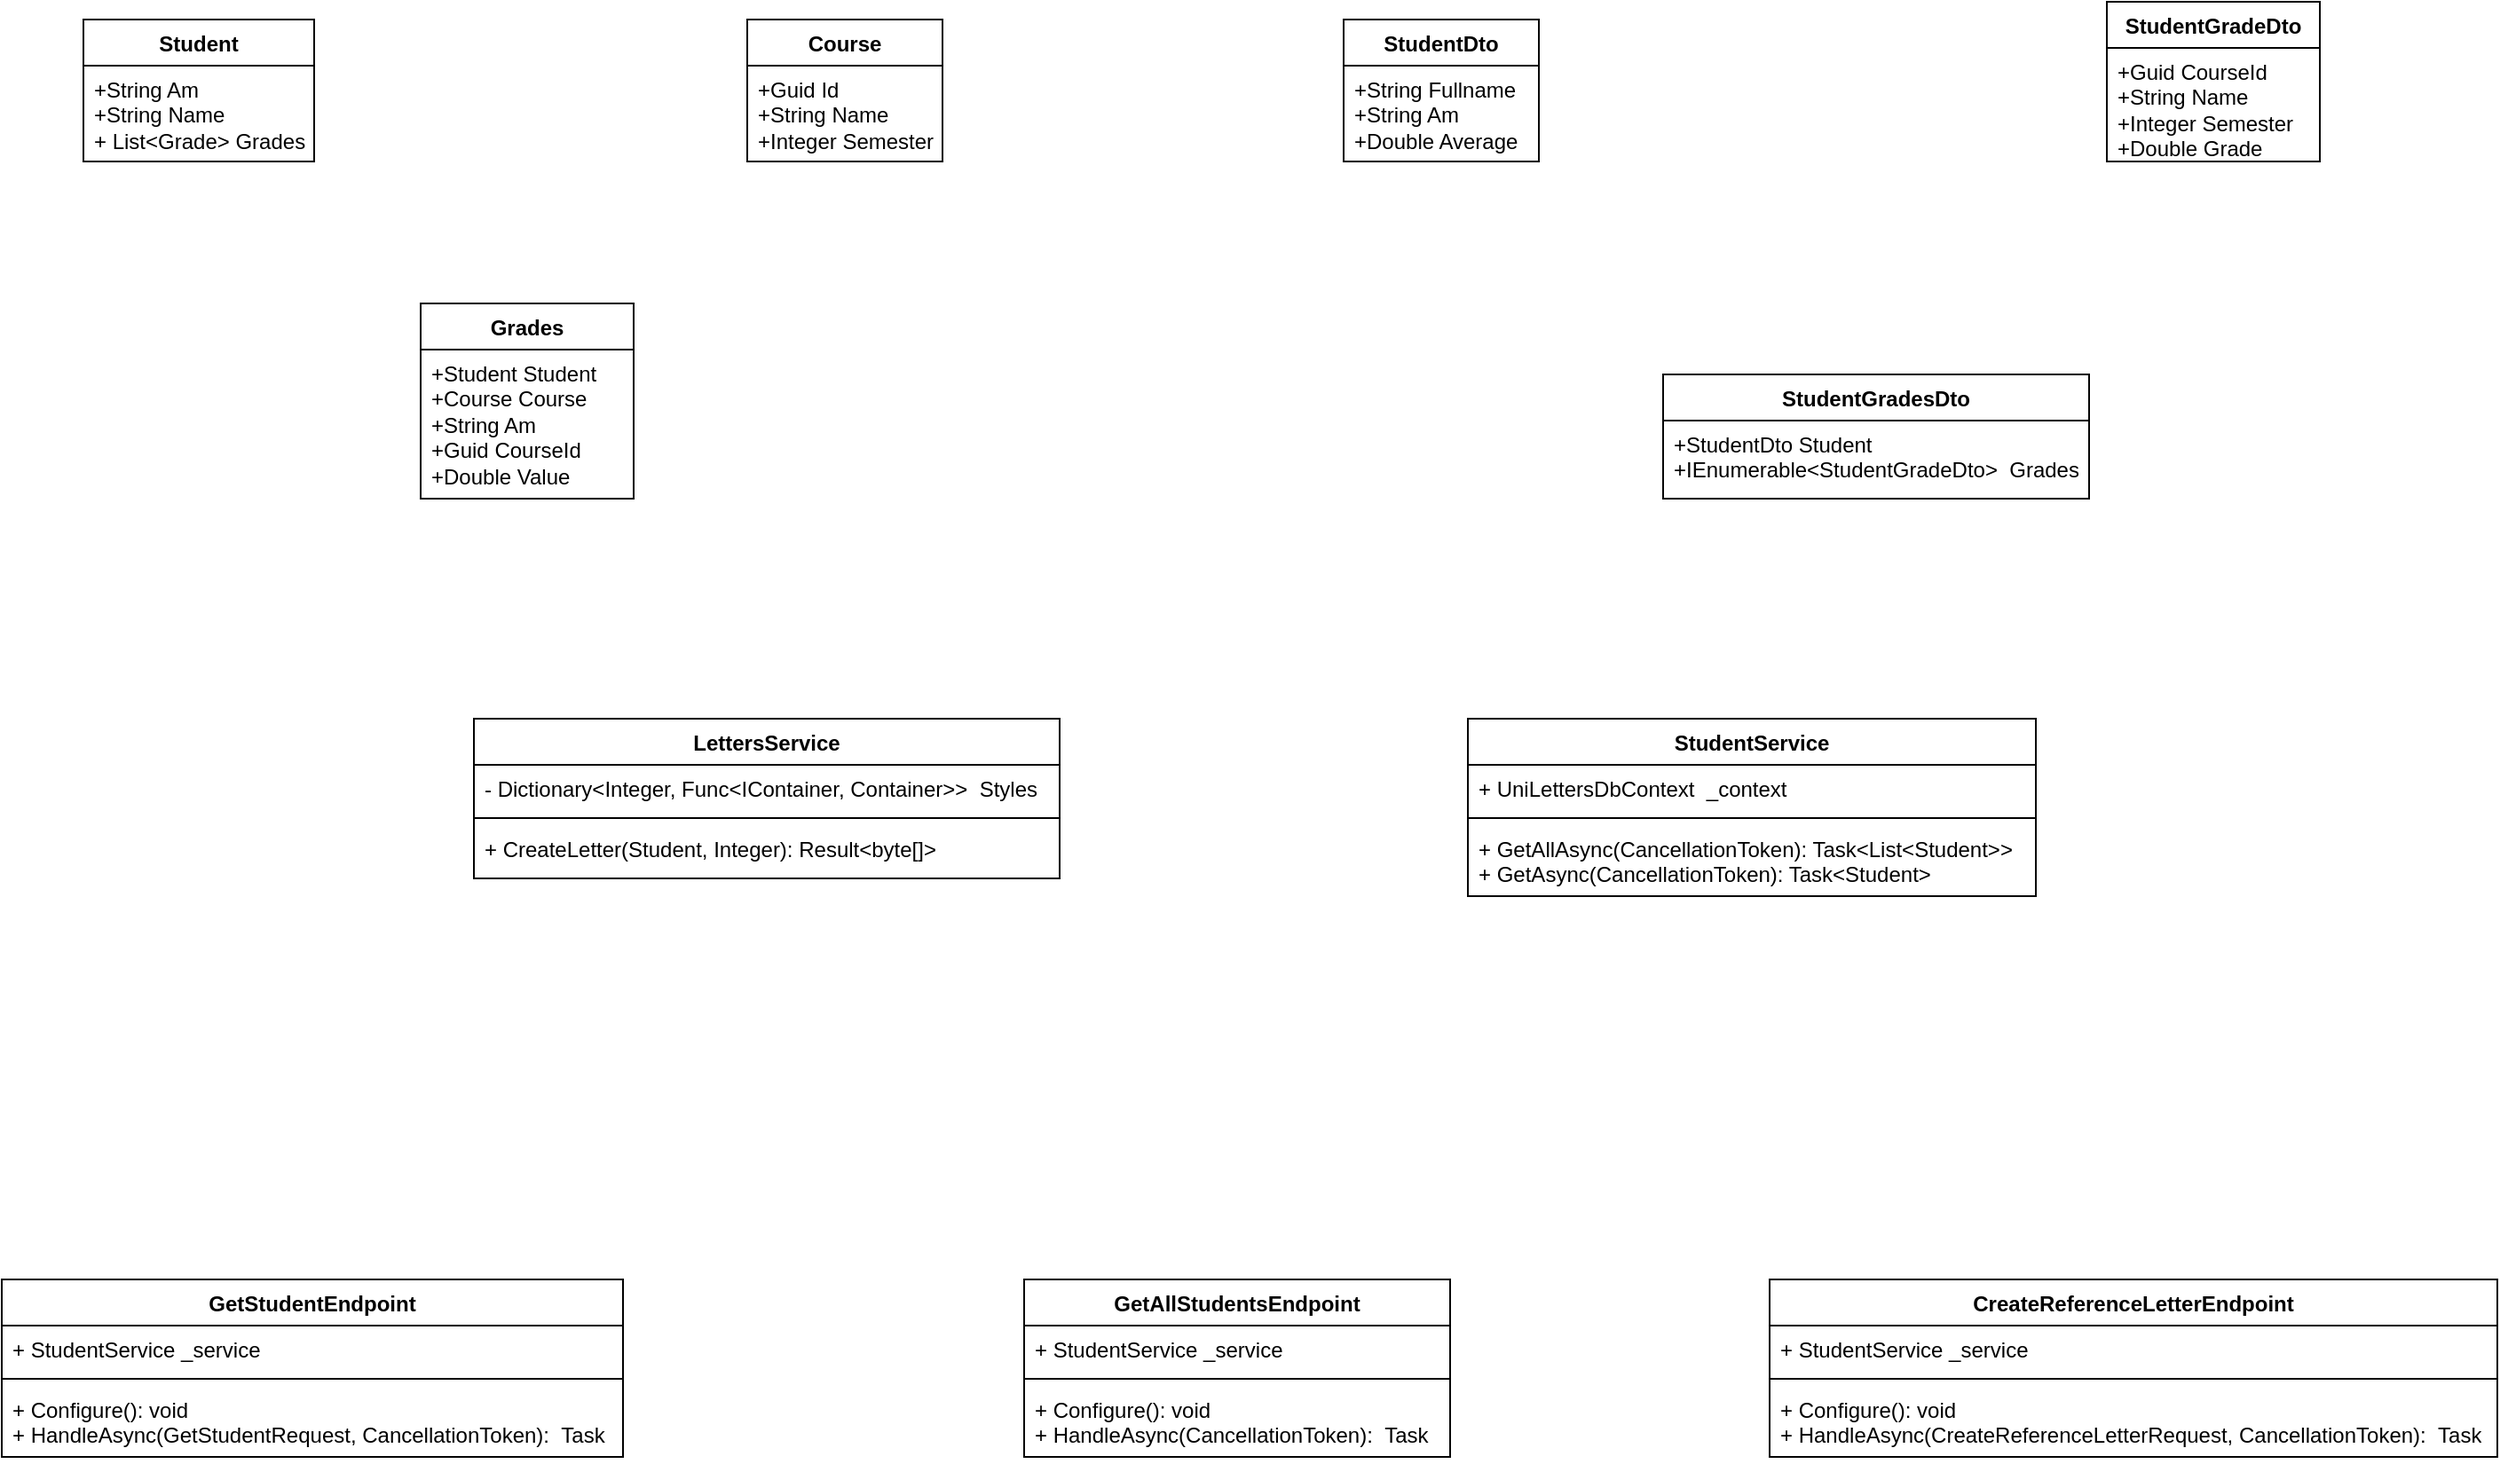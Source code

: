 <mxfile version="27.1.6">
  <diagram name="Page-1" id="DQU-6TTzWp3uHl4yWCbL">
    <mxGraphModel dx="1624" dy="1160" grid="1" gridSize="10" guides="1" tooltips="1" connect="1" arrows="1" fold="1" page="1" pageScale="1" pageWidth="827" pageHeight="1169" math="0" shadow="0">
      <root>
        <mxCell id="0" />
        <mxCell id="1" parent="0" />
        <mxCell id="kt5JHNKNtY_vNhsqWSHy-1" value="Student" style="swimlane;fontStyle=1;align=center;verticalAlign=top;childLayout=stackLayout;horizontal=1;startSize=26;horizontalStack=0;resizeParent=1;resizeParentMax=0;resizeLast=0;collapsible=1;marginBottom=0;whiteSpace=wrap;html=1;" parent="1" vertex="1">
          <mxGeometry x="146" y="170" width="130" height="80" as="geometry">
            <mxRectangle x="80" y="80" width="80" height="30" as="alternateBounds" />
          </mxGeometry>
        </mxCell>
        <mxCell id="kt5JHNKNtY_vNhsqWSHy-2" value="&lt;div&gt;+String Am&lt;br&gt;&lt;/div&gt;&lt;div&gt;+String Name&lt;/div&gt;&lt;div&gt;+ List&amp;lt;Grade&amp;gt; Grades&lt;/div&gt;" style="text;strokeColor=none;fillColor=none;align=left;verticalAlign=top;spacingLeft=4;spacingRight=4;overflow=hidden;rotatable=0;points=[[0,0.5],[1,0.5]];portConstraint=eastwest;whiteSpace=wrap;html=1;" parent="kt5JHNKNtY_vNhsqWSHy-1" vertex="1">
          <mxGeometry y="26" width="130" height="54" as="geometry" />
        </mxCell>
        <mxCell id="kt5JHNKNtY_vNhsqWSHy-6" value="Course" style="swimlane;fontStyle=1;align=center;verticalAlign=top;childLayout=stackLayout;horizontal=1;startSize=26;horizontalStack=0;resizeParent=1;resizeParentMax=0;resizeLast=0;collapsible=1;marginBottom=0;whiteSpace=wrap;html=1;" parent="1" vertex="1">
          <mxGeometry x="520" y="170" width="110" height="80" as="geometry">
            <mxRectangle x="80" y="80" width="80" height="30" as="alternateBounds" />
          </mxGeometry>
        </mxCell>
        <mxCell id="kt5JHNKNtY_vNhsqWSHy-7" value="+Guid Id&lt;div&gt;+String Name&lt;/div&gt;&lt;div&gt;+Integer Semester&lt;/div&gt;" style="text;strokeColor=none;fillColor=none;align=left;verticalAlign=top;spacingLeft=4;spacingRight=4;overflow=hidden;rotatable=0;points=[[0,0.5],[1,0.5]];portConstraint=eastwest;whiteSpace=wrap;html=1;" parent="kt5JHNKNtY_vNhsqWSHy-6" vertex="1">
          <mxGeometry y="26" width="110" height="54" as="geometry" />
        </mxCell>
        <mxCell id="kt5JHNKNtY_vNhsqWSHy-11" value="Grades" style="swimlane;fontStyle=1;align=center;verticalAlign=top;childLayout=stackLayout;horizontal=1;startSize=26;horizontalStack=0;resizeParent=1;resizeParentMax=0;resizeLast=0;collapsible=1;marginBottom=0;whiteSpace=wrap;html=1;" parent="1" vertex="1">
          <mxGeometry x="336" y="330" width="120" height="110" as="geometry">
            <mxRectangle x="80" y="80" width="80" height="30" as="alternateBounds" />
          </mxGeometry>
        </mxCell>
        <mxCell id="kt5JHNKNtY_vNhsqWSHy-12" value="+Student Student&lt;div&gt;+Course Course&lt;/div&gt;&lt;div&gt;+String Am&lt;/div&gt;&lt;div&gt;+Guid CourseId&lt;/div&gt;&lt;div&gt;+Double Value&lt;/div&gt;" style="text;strokeColor=none;fillColor=none;align=left;verticalAlign=top;spacingLeft=4;spacingRight=4;overflow=hidden;rotatable=0;points=[[0,0.5],[1,0.5]];portConstraint=eastwest;whiteSpace=wrap;html=1;" parent="kt5JHNKNtY_vNhsqWSHy-11" vertex="1">
          <mxGeometry y="26" width="120" height="84" as="geometry" />
        </mxCell>
        <mxCell id="i_LqZ4JovC7_4oCR9V5v-17" value="StudentService" style="swimlane;fontStyle=1;align=center;verticalAlign=top;childLayout=stackLayout;horizontal=1;startSize=26;horizontalStack=0;resizeParent=1;resizeParentMax=0;resizeLast=0;collapsible=1;marginBottom=0;whiteSpace=wrap;html=1;" vertex="1" parent="1">
          <mxGeometry x="926" y="564" width="320" height="100" as="geometry" />
        </mxCell>
        <mxCell id="i_LqZ4JovC7_4oCR9V5v-18" value="+ UniLettersDbContext &amp;nbsp;_context" style="text;strokeColor=none;fillColor=none;align=left;verticalAlign=top;spacingLeft=4;spacingRight=4;overflow=hidden;rotatable=0;points=[[0,0.5],[1,0.5]];portConstraint=eastwest;whiteSpace=wrap;html=1;" vertex="1" parent="i_LqZ4JovC7_4oCR9V5v-17">
          <mxGeometry y="26" width="320" height="26" as="geometry" />
        </mxCell>
        <mxCell id="i_LqZ4JovC7_4oCR9V5v-19" value="" style="line;strokeWidth=1;fillColor=none;align=left;verticalAlign=middle;spacingTop=-1;spacingLeft=3;spacingRight=3;rotatable=0;labelPosition=right;points=[];portConstraint=eastwest;strokeColor=inherit;" vertex="1" parent="i_LqZ4JovC7_4oCR9V5v-17">
          <mxGeometry y="52" width="320" height="8" as="geometry" />
        </mxCell>
        <mxCell id="i_LqZ4JovC7_4oCR9V5v-20" value="+ GetAllAsync(CancellationToken): Task&amp;lt;List&amp;lt;Student&amp;gt;&amp;gt;&lt;div&gt;+ GetAsync(CancellationToken): Task&amp;lt;Student&amp;gt;&lt;/div&gt;" style="text;strokeColor=none;fillColor=none;align=left;verticalAlign=top;spacingLeft=4;spacingRight=4;overflow=hidden;rotatable=0;points=[[0,0.5],[1,0.5]];portConstraint=eastwest;whiteSpace=wrap;html=1;" vertex="1" parent="i_LqZ4JovC7_4oCR9V5v-17">
          <mxGeometry y="60" width="320" height="40" as="geometry" />
        </mxCell>
        <mxCell id="i_LqZ4JovC7_4oCR9V5v-21" value="LettersService" style="swimlane;fontStyle=1;align=center;verticalAlign=top;childLayout=stackLayout;horizontal=1;startSize=26;horizontalStack=0;resizeParent=1;resizeParentMax=0;resizeLast=0;collapsible=1;marginBottom=0;whiteSpace=wrap;html=1;" vertex="1" parent="1">
          <mxGeometry x="366" y="564" width="330" height="90" as="geometry" />
        </mxCell>
        <mxCell id="i_LqZ4JovC7_4oCR9V5v-22" value="- Dictionary&amp;lt;Integer, Func&amp;lt;IContainer, Container&amp;gt;&amp;gt; &amp;nbsp;Styles" style="text;strokeColor=none;fillColor=none;align=left;verticalAlign=top;spacingLeft=4;spacingRight=4;overflow=hidden;rotatable=0;points=[[0,0.5],[1,0.5]];portConstraint=eastwest;whiteSpace=wrap;html=1;" vertex="1" parent="i_LqZ4JovC7_4oCR9V5v-21">
          <mxGeometry y="26" width="330" height="26" as="geometry" />
        </mxCell>
        <mxCell id="i_LqZ4JovC7_4oCR9V5v-23" value="" style="line;strokeWidth=1;fillColor=none;align=left;verticalAlign=middle;spacingTop=-1;spacingLeft=3;spacingRight=3;rotatable=0;labelPosition=right;points=[];portConstraint=eastwest;strokeColor=inherit;" vertex="1" parent="i_LqZ4JovC7_4oCR9V5v-21">
          <mxGeometry y="52" width="330" height="8" as="geometry" />
        </mxCell>
        <mxCell id="i_LqZ4JovC7_4oCR9V5v-24" value="+ CreateLetter(Student, Integer): Result&amp;lt;byte[]&amp;gt;" style="text;strokeColor=none;fillColor=none;align=left;verticalAlign=top;spacingLeft=4;spacingRight=4;overflow=hidden;rotatable=0;points=[[0,0.5],[1,0.5]];portConstraint=eastwest;whiteSpace=wrap;html=1;" vertex="1" parent="i_LqZ4JovC7_4oCR9V5v-21">
          <mxGeometry y="60" width="330" height="30" as="geometry" />
        </mxCell>
        <mxCell id="i_LqZ4JovC7_4oCR9V5v-26" value="StudentDto" style="swimlane;fontStyle=1;align=center;verticalAlign=top;childLayout=stackLayout;horizontal=1;startSize=26;horizontalStack=0;resizeParent=1;resizeParentMax=0;resizeLast=0;collapsible=1;marginBottom=0;whiteSpace=wrap;html=1;" vertex="1" parent="1">
          <mxGeometry x="856" y="170" width="110" height="80" as="geometry">
            <mxRectangle x="80" y="80" width="80" height="30" as="alternateBounds" />
          </mxGeometry>
        </mxCell>
        <mxCell id="i_LqZ4JovC7_4oCR9V5v-27" value="&lt;div&gt;+String Fullname&lt;br&gt;&lt;/div&gt;&lt;div&gt;+String Am&lt;/div&gt;&lt;div&gt;+Double Average&lt;/div&gt;" style="text;strokeColor=none;fillColor=none;align=left;verticalAlign=top;spacingLeft=4;spacingRight=4;overflow=hidden;rotatable=0;points=[[0,0.5],[1,0.5]];portConstraint=eastwest;whiteSpace=wrap;html=1;" vertex="1" parent="i_LqZ4JovC7_4oCR9V5v-26">
          <mxGeometry y="26" width="110" height="54" as="geometry" />
        </mxCell>
        <mxCell id="i_LqZ4JovC7_4oCR9V5v-30" value="StudentGradesDto" style="swimlane;fontStyle=1;align=center;verticalAlign=top;childLayout=stackLayout;horizontal=1;startSize=26;horizontalStack=0;resizeParent=1;resizeParentMax=0;resizeLast=0;collapsible=1;marginBottom=0;whiteSpace=wrap;html=1;" vertex="1" parent="1">
          <mxGeometry x="1036" y="370" width="240" height="70" as="geometry">
            <mxRectangle x="80" y="80" width="80" height="30" as="alternateBounds" />
          </mxGeometry>
        </mxCell>
        <mxCell id="i_LqZ4JovC7_4oCR9V5v-31" value="&lt;div&gt;+StudentDto Student&lt;/div&gt;&lt;div&gt;+IEnumerable&amp;lt;StudentGradeDto&amp;gt; &amp;nbsp;Grades&lt;/div&gt;" style="text;strokeColor=none;fillColor=none;align=left;verticalAlign=top;spacingLeft=4;spacingRight=4;overflow=hidden;rotatable=0;points=[[0,0.5],[1,0.5]];portConstraint=eastwest;whiteSpace=wrap;html=1;" vertex="1" parent="i_LqZ4JovC7_4oCR9V5v-30">
          <mxGeometry y="26" width="240" height="44" as="geometry" />
        </mxCell>
        <mxCell id="i_LqZ4JovC7_4oCR9V5v-32" value="StudentGradeDto" style="swimlane;fontStyle=1;align=center;verticalAlign=top;childLayout=stackLayout;horizontal=1;startSize=26;horizontalStack=0;resizeParent=1;resizeParentMax=0;resizeLast=0;collapsible=1;marginBottom=0;whiteSpace=wrap;html=1;" vertex="1" parent="1">
          <mxGeometry x="1286" y="160" width="120" height="90" as="geometry">
            <mxRectangle x="80" y="80" width="80" height="30" as="alternateBounds" />
          </mxGeometry>
        </mxCell>
        <mxCell id="i_LqZ4JovC7_4oCR9V5v-33" value="&lt;div&gt;+Guid CourseId&lt;/div&gt;&lt;div&gt;+String Name&lt;br&gt;&lt;/div&gt;&lt;div&gt;+Integer Semester&lt;/div&gt;&lt;div&gt;+Double Grade&lt;/div&gt;" style="text;strokeColor=none;fillColor=none;align=left;verticalAlign=top;spacingLeft=4;spacingRight=4;overflow=hidden;rotatable=0;points=[[0,0.5],[1,0.5]];portConstraint=eastwest;whiteSpace=wrap;html=1;" vertex="1" parent="i_LqZ4JovC7_4oCR9V5v-32">
          <mxGeometry y="26" width="120" height="64" as="geometry" />
        </mxCell>
        <mxCell id="i_LqZ4JovC7_4oCR9V5v-35" value="GetStudentEndpoint" style="swimlane;fontStyle=1;align=center;verticalAlign=top;childLayout=stackLayout;horizontal=1;startSize=26;horizontalStack=0;resizeParent=1;resizeParentMax=0;resizeLast=0;collapsible=1;marginBottom=0;whiteSpace=wrap;html=1;" vertex="1" parent="1">
          <mxGeometry x="100" y="880" width="350" height="100" as="geometry" />
        </mxCell>
        <mxCell id="i_LqZ4JovC7_4oCR9V5v-36" value="+ StudentService _service" style="text;strokeColor=none;fillColor=none;align=left;verticalAlign=top;spacingLeft=4;spacingRight=4;overflow=hidden;rotatable=0;points=[[0,0.5],[1,0.5]];portConstraint=eastwest;whiteSpace=wrap;html=1;" vertex="1" parent="i_LqZ4JovC7_4oCR9V5v-35">
          <mxGeometry y="26" width="350" height="26" as="geometry" />
        </mxCell>
        <mxCell id="i_LqZ4JovC7_4oCR9V5v-37" value="" style="line;strokeWidth=1;fillColor=none;align=left;verticalAlign=middle;spacingTop=-1;spacingLeft=3;spacingRight=3;rotatable=0;labelPosition=right;points=[];portConstraint=eastwest;strokeColor=inherit;" vertex="1" parent="i_LqZ4JovC7_4oCR9V5v-35">
          <mxGeometry y="52" width="350" height="8" as="geometry" />
        </mxCell>
        <mxCell id="i_LqZ4JovC7_4oCR9V5v-38" value="+ Configure(): void&lt;div&gt;+ HandleAsync(GetStudentRequest, CancellationToken): &amp;nbsp;Task&lt;/div&gt;" style="text;strokeColor=none;fillColor=none;align=left;verticalAlign=top;spacingLeft=4;spacingRight=4;overflow=hidden;rotatable=0;points=[[0,0.5],[1,0.5]];portConstraint=eastwest;whiteSpace=wrap;html=1;" vertex="1" parent="i_LqZ4JovC7_4oCR9V5v-35">
          <mxGeometry y="60" width="350" height="40" as="geometry" />
        </mxCell>
        <mxCell id="i_LqZ4JovC7_4oCR9V5v-39" value="GetAllStudentsEndpoint" style="swimlane;fontStyle=1;align=center;verticalAlign=top;childLayout=stackLayout;horizontal=1;startSize=26;horizontalStack=0;resizeParent=1;resizeParentMax=0;resizeLast=0;collapsible=1;marginBottom=0;whiteSpace=wrap;html=1;" vertex="1" parent="1">
          <mxGeometry x="676" y="880" width="240" height="100" as="geometry" />
        </mxCell>
        <mxCell id="i_LqZ4JovC7_4oCR9V5v-40" value="+ StudentService _service" style="text;strokeColor=none;fillColor=none;align=left;verticalAlign=top;spacingLeft=4;spacingRight=4;overflow=hidden;rotatable=0;points=[[0,0.5],[1,0.5]];portConstraint=eastwest;whiteSpace=wrap;html=1;" vertex="1" parent="i_LqZ4JovC7_4oCR9V5v-39">
          <mxGeometry y="26" width="240" height="26" as="geometry" />
        </mxCell>
        <mxCell id="i_LqZ4JovC7_4oCR9V5v-41" value="" style="line;strokeWidth=1;fillColor=none;align=left;verticalAlign=middle;spacingTop=-1;spacingLeft=3;spacingRight=3;rotatable=0;labelPosition=right;points=[];portConstraint=eastwest;strokeColor=inherit;" vertex="1" parent="i_LqZ4JovC7_4oCR9V5v-39">
          <mxGeometry y="52" width="240" height="8" as="geometry" />
        </mxCell>
        <mxCell id="i_LqZ4JovC7_4oCR9V5v-42" value="+ Configure(): void&lt;div&gt;+ HandleAsync(CancellationToken): &amp;nbsp;Task&lt;/div&gt;" style="text;strokeColor=none;fillColor=none;align=left;verticalAlign=top;spacingLeft=4;spacingRight=4;overflow=hidden;rotatable=0;points=[[0,0.5],[1,0.5]];portConstraint=eastwest;whiteSpace=wrap;html=1;" vertex="1" parent="i_LqZ4JovC7_4oCR9V5v-39">
          <mxGeometry y="60" width="240" height="40" as="geometry" />
        </mxCell>
        <mxCell id="i_LqZ4JovC7_4oCR9V5v-43" value="CreateReferenceLetterEndpoint" style="swimlane;fontStyle=1;align=center;verticalAlign=top;childLayout=stackLayout;horizontal=1;startSize=26;horizontalStack=0;resizeParent=1;resizeParentMax=0;resizeLast=0;collapsible=1;marginBottom=0;whiteSpace=wrap;html=1;" vertex="1" parent="1">
          <mxGeometry x="1096" y="880" width="410" height="100" as="geometry" />
        </mxCell>
        <mxCell id="i_LqZ4JovC7_4oCR9V5v-44" value="+ StudentService _service" style="text;strokeColor=none;fillColor=none;align=left;verticalAlign=top;spacingLeft=4;spacingRight=4;overflow=hidden;rotatable=0;points=[[0,0.5],[1,0.5]];portConstraint=eastwest;whiteSpace=wrap;html=1;" vertex="1" parent="i_LqZ4JovC7_4oCR9V5v-43">
          <mxGeometry y="26" width="410" height="26" as="geometry" />
        </mxCell>
        <mxCell id="i_LqZ4JovC7_4oCR9V5v-45" value="" style="line;strokeWidth=1;fillColor=none;align=left;verticalAlign=middle;spacingTop=-1;spacingLeft=3;spacingRight=3;rotatable=0;labelPosition=right;points=[];portConstraint=eastwest;strokeColor=inherit;" vertex="1" parent="i_LqZ4JovC7_4oCR9V5v-43">
          <mxGeometry y="52" width="410" height="8" as="geometry" />
        </mxCell>
        <mxCell id="i_LqZ4JovC7_4oCR9V5v-46" value="+ Configure(): void&lt;div&gt;+ HandleAsync(CreateReferenceLetterRequest, CancellationToken): &amp;nbsp;Task&lt;/div&gt;" style="text;strokeColor=none;fillColor=none;align=left;verticalAlign=top;spacingLeft=4;spacingRight=4;overflow=hidden;rotatable=0;points=[[0,0.5],[1,0.5]];portConstraint=eastwest;whiteSpace=wrap;html=1;" vertex="1" parent="i_LqZ4JovC7_4oCR9V5v-43">
          <mxGeometry y="60" width="410" height="40" as="geometry" />
        </mxCell>
      </root>
    </mxGraphModel>
  </diagram>
</mxfile>
